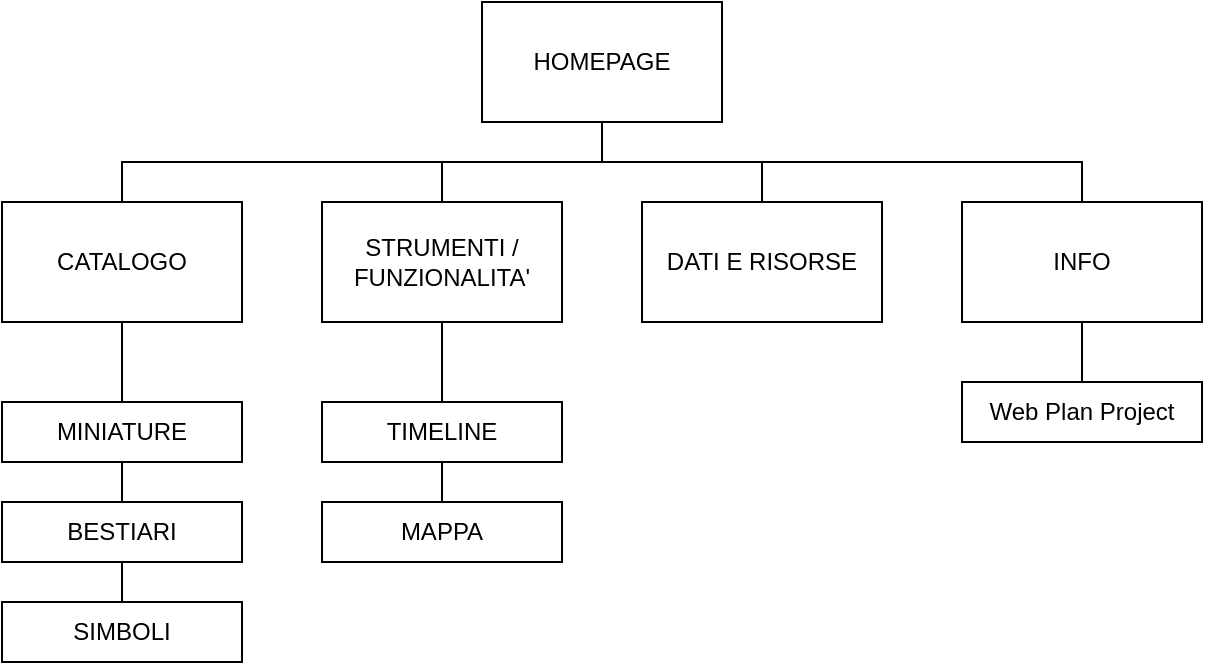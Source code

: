 <mxfile version="26.0.16">
  <diagram name="Pagina-1" id="tMCrkvoXBc69Dcri25tx">
    <mxGraphModel dx="1290" dy="522" grid="1" gridSize="10" guides="1" tooltips="1" connect="1" arrows="1" fold="1" page="1" pageScale="1" pageWidth="827" pageHeight="1169" math="0" shadow="0">
      <root>
        <mxCell id="0" />
        <mxCell id="1" parent="0" />
        <mxCell id="ksrwQH_t1KU_Ho2pVxAD-1" value="HOMEPAGE" style="rounded=0;whiteSpace=wrap;html=1;" parent="1" vertex="1">
          <mxGeometry x="360" y="40" width="120" height="60" as="geometry" />
        </mxCell>
        <mxCell id="ksrwQH_t1KU_Ho2pVxAD-2" value="CATALOGO" style="rounded=0;whiteSpace=wrap;html=1;" parent="1" vertex="1">
          <mxGeometry x="120" y="140" width="120" height="60" as="geometry" />
        </mxCell>
        <mxCell id="ksrwQH_t1KU_Ho2pVxAD-3" value="STRUMENTI / FUNZIONALITA&#39;" style="rounded=0;whiteSpace=wrap;html=1;" parent="1" vertex="1">
          <mxGeometry x="280" y="140" width="120" height="60" as="geometry" />
        </mxCell>
        <mxCell id="ksrwQH_t1KU_Ho2pVxAD-4" value="DATI E RISORSE" style="rounded=0;whiteSpace=wrap;html=1;" parent="1" vertex="1">
          <mxGeometry x="440" y="140" width="120" height="60" as="geometry" />
        </mxCell>
        <mxCell id="ksrwQH_t1KU_Ho2pVxAD-5" value="INFO" style="rounded=0;whiteSpace=wrap;html=1;" parent="1" vertex="1">
          <mxGeometry x="600" y="140" width="120" height="60" as="geometry" />
        </mxCell>
        <mxCell id="ksrwQH_t1KU_Ho2pVxAD-6" value="" style="endArrow=none;html=1;rounded=0;" parent="1" edge="1">
          <mxGeometry width="50" height="50" relative="1" as="geometry">
            <mxPoint x="180" y="140" as="sourcePoint" />
            <mxPoint x="420" y="120" as="targetPoint" />
            <Array as="points">
              <mxPoint x="180" y="120" />
            </Array>
          </mxGeometry>
        </mxCell>
        <mxCell id="ksrwQH_t1KU_Ho2pVxAD-7" value="" style="endArrow=none;html=1;rounded=0;entryX=0.5;entryY=0;entryDx=0;entryDy=0;" parent="1" target="ksrwQH_t1KU_Ho2pVxAD-5" edge="1">
          <mxGeometry width="50" height="50" relative="1" as="geometry">
            <mxPoint x="420" y="120" as="sourcePoint" />
            <mxPoint x="680" y="120" as="targetPoint" />
            <Array as="points">
              <mxPoint x="660" y="120" />
            </Array>
          </mxGeometry>
        </mxCell>
        <mxCell id="ksrwQH_t1KU_Ho2pVxAD-8" value="" style="endArrow=none;html=1;rounded=0;entryX=0.5;entryY=1;entryDx=0;entryDy=0;" parent="1" target="ksrwQH_t1KU_Ho2pVxAD-1" edge="1">
          <mxGeometry width="50" height="50" relative="1" as="geometry">
            <mxPoint x="420" y="120" as="sourcePoint" />
            <mxPoint x="440" y="240" as="targetPoint" />
          </mxGeometry>
        </mxCell>
        <mxCell id="ksrwQH_t1KU_Ho2pVxAD-9" value="" style="endArrow=none;html=1;rounded=0;exitX=0.5;exitY=0;exitDx=0;exitDy=0;" parent="1" source="ksrwQH_t1KU_Ho2pVxAD-3" edge="1">
          <mxGeometry width="50" height="50" relative="1" as="geometry">
            <mxPoint x="430" y="320" as="sourcePoint" />
            <mxPoint x="340" y="120" as="targetPoint" />
          </mxGeometry>
        </mxCell>
        <mxCell id="ksrwQH_t1KU_Ho2pVxAD-11" value="" style="endArrow=none;html=1;rounded=0;exitX=0.5;exitY=0;exitDx=0;exitDy=0;" parent="1" source="ksrwQH_t1KU_Ho2pVxAD-4" edge="1">
          <mxGeometry width="50" height="50" relative="1" as="geometry">
            <mxPoint x="350" y="150" as="sourcePoint" />
            <mxPoint x="500" y="120" as="targetPoint" />
          </mxGeometry>
        </mxCell>
        <mxCell id="ksrwQH_t1KU_Ho2pVxAD-13" value="MINIATURE" style="rounded=0;whiteSpace=wrap;html=1;" parent="1" vertex="1">
          <mxGeometry x="120" y="240" width="120" height="30" as="geometry" />
        </mxCell>
        <mxCell id="ksrwQH_t1KU_Ho2pVxAD-14" value="BESTIARI" style="rounded=0;whiteSpace=wrap;html=1;" parent="1" vertex="1">
          <mxGeometry x="120" y="290" width="120" height="30" as="geometry" />
        </mxCell>
        <mxCell id="ksrwQH_t1KU_Ho2pVxAD-15" value="SIMBOLI" style="rounded=0;whiteSpace=wrap;html=1;" parent="1" vertex="1">
          <mxGeometry x="120" y="340" width="120" height="30" as="geometry" />
        </mxCell>
        <mxCell id="ksrwQH_t1KU_Ho2pVxAD-17" value="TIMELINE" style="rounded=0;whiteSpace=wrap;html=1;" parent="1" vertex="1">
          <mxGeometry x="280" y="240" width="120" height="30" as="geometry" />
        </mxCell>
        <mxCell id="ksrwQH_t1KU_Ho2pVxAD-18" value="MAPPA" style="rounded=0;whiteSpace=wrap;html=1;" parent="1" vertex="1">
          <mxGeometry x="280" y="290" width="120" height="30" as="geometry" />
        </mxCell>
        <mxCell id="ksrwQH_t1KU_Ho2pVxAD-19" value="" style="endArrow=none;html=1;rounded=0;entryX=0.5;entryY=1;entryDx=0;entryDy=0;exitX=0.5;exitY=0;exitDx=0;exitDy=0;" parent="1" source="ksrwQH_t1KU_Ho2pVxAD-13" target="ksrwQH_t1KU_Ho2pVxAD-2" edge="1">
          <mxGeometry width="50" height="50" relative="1" as="geometry">
            <mxPoint x="450" y="260" as="sourcePoint" />
            <mxPoint x="460" y="230" as="targetPoint" />
          </mxGeometry>
        </mxCell>
        <mxCell id="ksrwQH_t1KU_Ho2pVxAD-22" value="" style="endArrow=none;html=1;rounded=0;exitX=0.5;exitY=0;exitDx=0;exitDy=0;entryX=0.5;entryY=1;entryDx=0;entryDy=0;" parent="1" source="ksrwQH_t1KU_Ho2pVxAD-14" target="ksrwQH_t1KU_Ho2pVxAD-13" edge="1">
          <mxGeometry width="50" height="50" relative="1" as="geometry">
            <mxPoint x="450" y="260" as="sourcePoint" />
            <mxPoint x="500" y="210" as="targetPoint" />
          </mxGeometry>
        </mxCell>
        <mxCell id="ksrwQH_t1KU_Ho2pVxAD-23" value="" style="endArrow=none;html=1;rounded=0;exitX=0.5;exitY=0;exitDx=0;exitDy=0;entryX=0.5;entryY=1;entryDx=0;entryDy=0;" parent="1" source="ksrwQH_t1KU_Ho2pVxAD-15" target="ksrwQH_t1KU_Ho2pVxAD-14" edge="1">
          <mxGeometry width="50" height="50" relative="1" as="geometry">
            <mxPoint x="190" y="300" as="sourcePoint" />
            <mxPoint x="190" y="280" as="targetPoint" />
          </mxGeometry>
        </mxCell>
        <mxCell id="ksrwQH_t1KU_Ho2pVxAD-24" value="" style="endArrow=none;html=1;rounded=0;exitX=0.5;exitY=0;exitDx=0;exitDy=0;" parent="1" source="ksrwQH_t1KU_Ho2pVxAD-17" edge="1">
          <mxGeometry width="50" height="50" relative="1" as="geometry">
            <mxPoint x="200" y="310" as="sourcePoint" />
            <mxPoint x="340" y="240" as="targetPoint" />
          </mxGeometry>
        </mxCell>
        <mxCell id="ksrwQH_t1KU_Ho2pVxAD-25" value="" style="endArrow=none;html=1;rounded=0;exitX=0.5;exitY=0;exitDx=0;exitDy=0;entryX=0.5;entryY=1;entryDx=0;entryDy=0;" parent="1" source="ksrwQH_t1KU_Ho2pVxAD-18" target="ksrwQH_t1KU_Ho2pVxAD-17" edge="1">
          <mxGeometry width="50" height="50" relative="1" as="geometry">
            <mxPoint x="210" y="320" as="sourcePoint" />
            <mxPoint x="210" y="300" as="targetPoint" />
          </mxGeometry>
        </mxCell>
        <mxCell id="ksrwQH_t1KU_Ho2pVxAD-26" value="" style="endArrow=none;html=1;rounded=0;entryX=0.5;entryY=1;entryDx=0;entryDy=0;" parent="1" target="ksrwQH_t1KU_Ho2pVxAD-3" edge="1">
          <mxGeometry width="50" height="50" relative="1" as="geometry">
            <mxPoint x="340" y="240" as="sourcePoint" />
            <mxPoint x="220" y="310" as="targetPoint" />
          </mxGeometry>
        </mxCell>
        <mxCell id="ksrwQH_t1KU_Ho2pVxAD-27" value="" style="endArrow=none;html=1;rounded=0;entryX=0.5;entryY=1;entryDx=0;entryDy=0;" parent="1" target="ksrwQH_t1KU_Ho2pVxAD-5" edge="1">
          <mxGeometry width="50" height="50" relative="1" as="geometry">
            <mxPoint x="660" y="230" as="sourcePoint" />
            <mxPoint x="480" y="160" as="targetPoint" />
          </mxGeometry>
        </mxCell>
        <mxCell id="ksrwQH_t1KU_Ho2pVxAD-28" value="Web Plan Project" style="rounded=0;whiteSpace=wrap;html=1;" parent="1" vertex="1">
          <mxGeometry x="600" y="230" width="120" height="30" as="geometry" />
        </mxCell>
      </root>
    </mxGraphModel>
  </diagram>
</mxfile>
